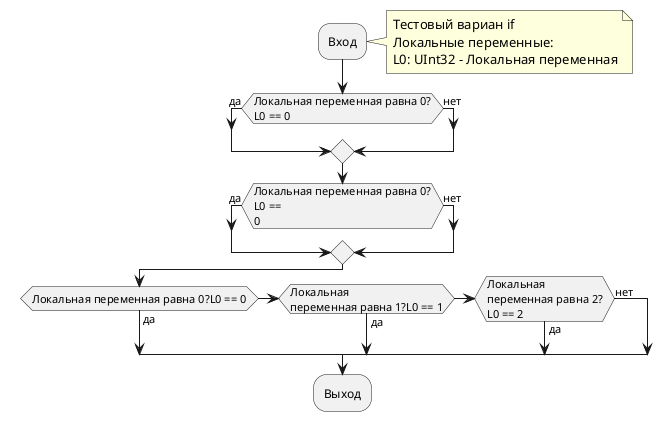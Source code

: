 @startuml

!function $comment()
!return ""
!endfunction
:Вход;
note right
Тестовый вариан if
Локальные переменные:
L0: UInt32 - Локальная переменная
end note

if (Локальная переменная равна 0?\nL0 == 0) then (да)
    'Действие 1
else (нет)
    'Действие 2
endif

if (Локальная переменная равна 0?\nL0 ==\n0) then (да)
    'Действие 1
else (нет)
    'Действие 2
endif

if (Локальная переменная равна 0?L0 == 0) then (да)
    'Действие 1
else if (Локальная 
переменная равна 1?L0 == 1) then (да)
    'Действие 2
elseif (Локальная 
переменная равна 2?
L0 == 2) then (да)
    'Действие 2
else (нет)
    'Действие 5
endif


:Выход;
@enduml